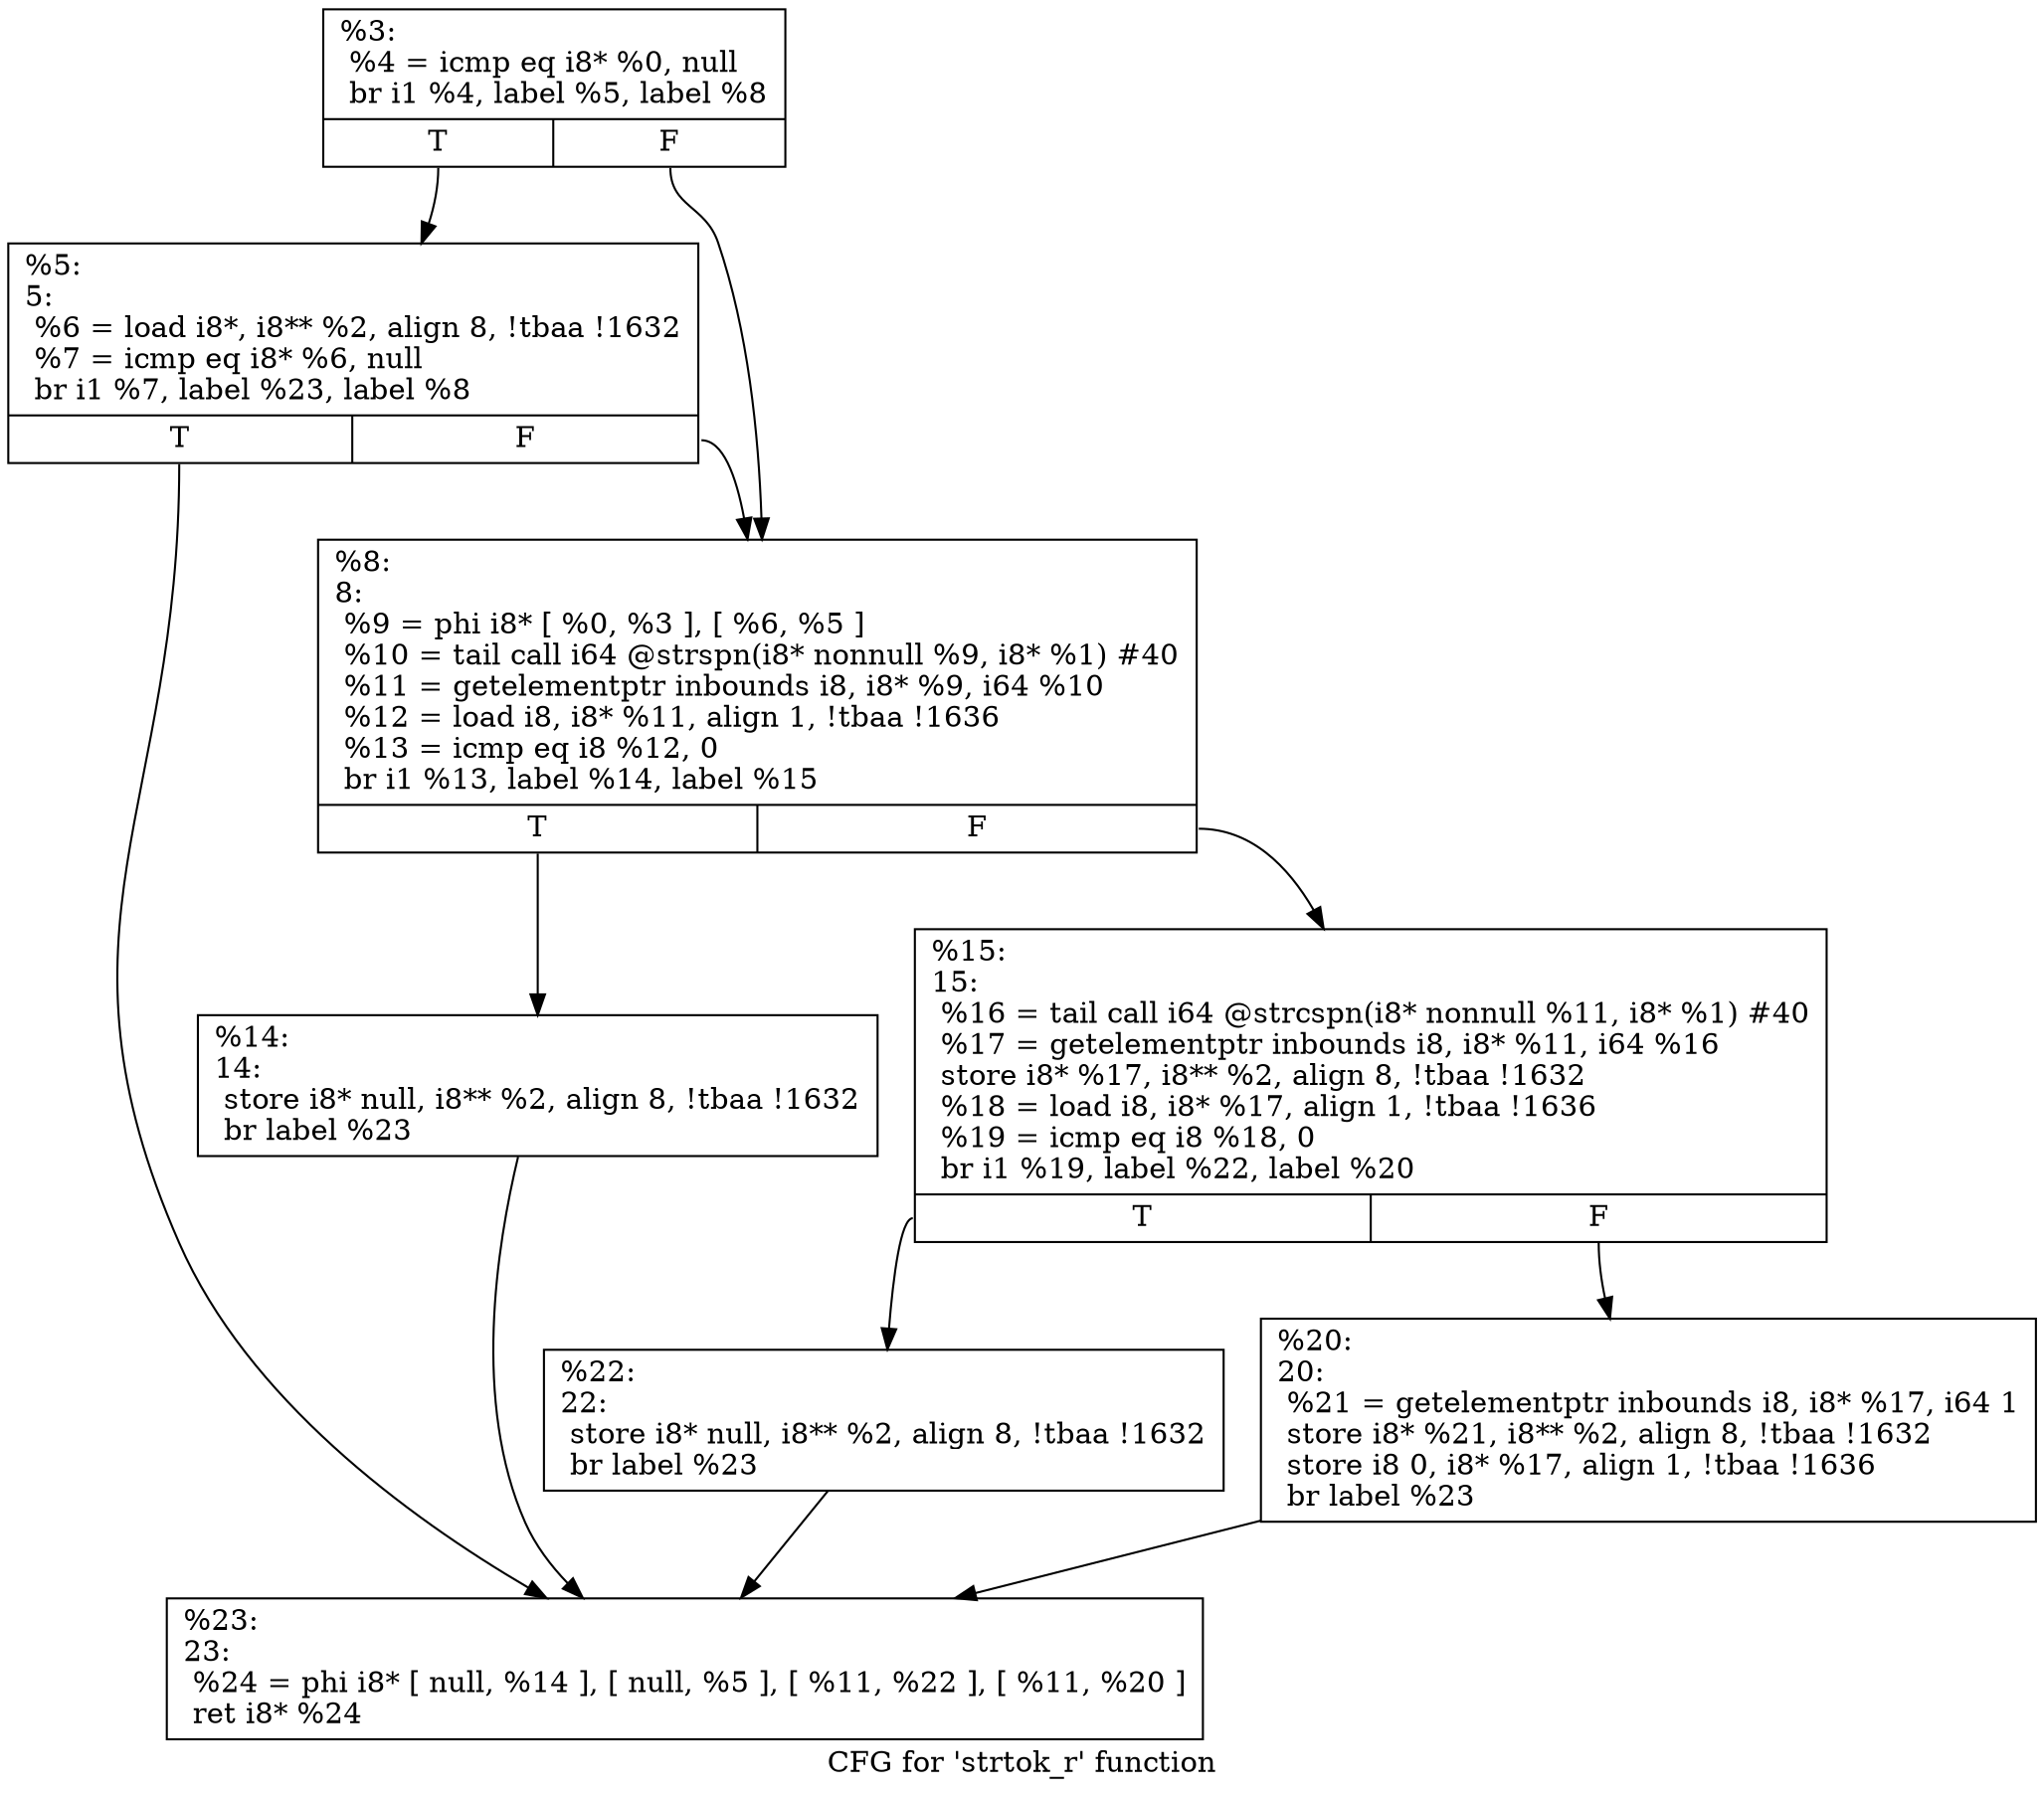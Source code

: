 digraph "CFG for 'strtok_r' function" {
	label="CFG for 'strtok_r' function";

	Node0x1b62f60 [shape=record,label="{%3:\l  %4 = icmp eq i8* %0, null\l  br i1 %4, label %5, label %8\l|{<s0>T|<s1>F}}"];
	Node0x1b62f60:s0 -> Node0x1b62fb0;
	Node0x1b62f60:s1 -> Node0x1b63000;
	Node0x1b62fb0 [shape=record,label="{%5:\l5:                                                \l  %6 = load i8*, i8** %2, align 8, !tbaa !1632\l  %7 = icmp eq i8* %6, null\l  br i1 %7, label %23, label %8\l|{<s0>T|<s1>F}}"];
	Node0x1b62fb0:s0 -> Node0x1b63190;
	Node0x1b62fb0:s1 -> Node0x1b63000;
	Node0x1b63000 [shape=record,label="{%8:\l8:                                                \l  %9 = phi i8* [ %0, %3 ], [ %6, %5 ]\l  %10 = tail call i64 @strspn(i8* nonnull %9, i8* %1) #40\l  %11 = getelementptr inbounds i8, i8* %9, i64 %10\l  %12 = load i8, i8* %11, align 1, !tbaa !1636\l  %13 = icmp eq i8 %12, 0\l  br i1 %13, label %14, label %15\l|{<s0>T|<s1>F}}"];
	Node0x1b63000:s0 -> Node0x1b63050;
	Node0x1b63000:s1 -> Node0x1b630a0;
	Node0x1b63050 [shape=record,label="{%14:\l14:                                               \l  store i8* null, i8** %2, align 8, !tbaa !1632\l  br label %23\l}"];
	Node0x1b63050 -> Node0x1b63190;
	Node0x1b630a0 [shape=record,label="{%15:\l15:                                               \l  %16 = tail call i64 @strcspn(i8* nonnull %11, i8* %1) #40\l  %17 = getelementptr inbounds i8, i8* %11, i64 %16\l  store i8* %17, i8** %2, align 8, !tbaa !1632\l  %18 = load i8, i8* %17, align 1, !tbaa !1636\l  %19 = icmp eq i8 %18, 0\l  br i1 %19, label %22, label %20\l|{<s0>T|<s1>F}}"];
	Node0x1b630a0:s0 -> Node0x1b63140;
	Node0x1b630a0:s1 -> Node0x1b630f0;
	Node0x1b630f0 [shape=record,label="{%20:\l20:                                               \l  %21 = getelementptr inbounds i8, i8* %17, i64 1\l  store i8* %21, i8** %2, align 8, !tbaa !1632\l  store i8 0, i8* %17, align 1, !tbaa !1636\l  br label %23\l}"];
	Node0x1b630f0 -> Node0x1b63190;
	Node0x1b63140 [shape=record,label="{%22:\l22:                                               \l  store i8* null, i8** %2, align 8, !tbaa !1632\l  br label %23\l}"];
	Node0x1b63140 -> Node0x1b63190;
	Node0x1b63190 [shape=record,label="{%23:\l23:                                               \l  %24 = phi i8* [ null, %14 ], [ null, %5 ], [ %11, %22 ], [ %11, %20 ]\l  ret i8* %24\l}"];
}
